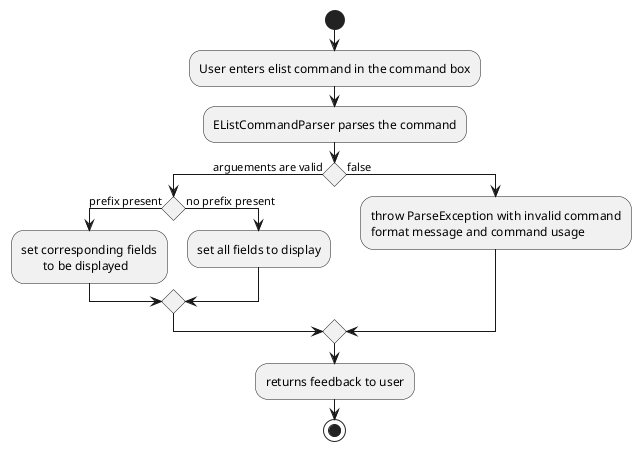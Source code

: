 @startuml
'https://plantuml.com/activity-diagram-beta

start
:User enters elist command in the command box;
:EListCommandParser parses the command;
if () then (arguements are valid)

  if () then (prefix present)
    :set corresponding fields
           to be displayed;

  else (no prefix present)
  :set all fields to display;
  endif

else (false)
:throw ParseException with invalid command
format message and command usage;
endif

:returns feedback to user;

stop

@enduml
